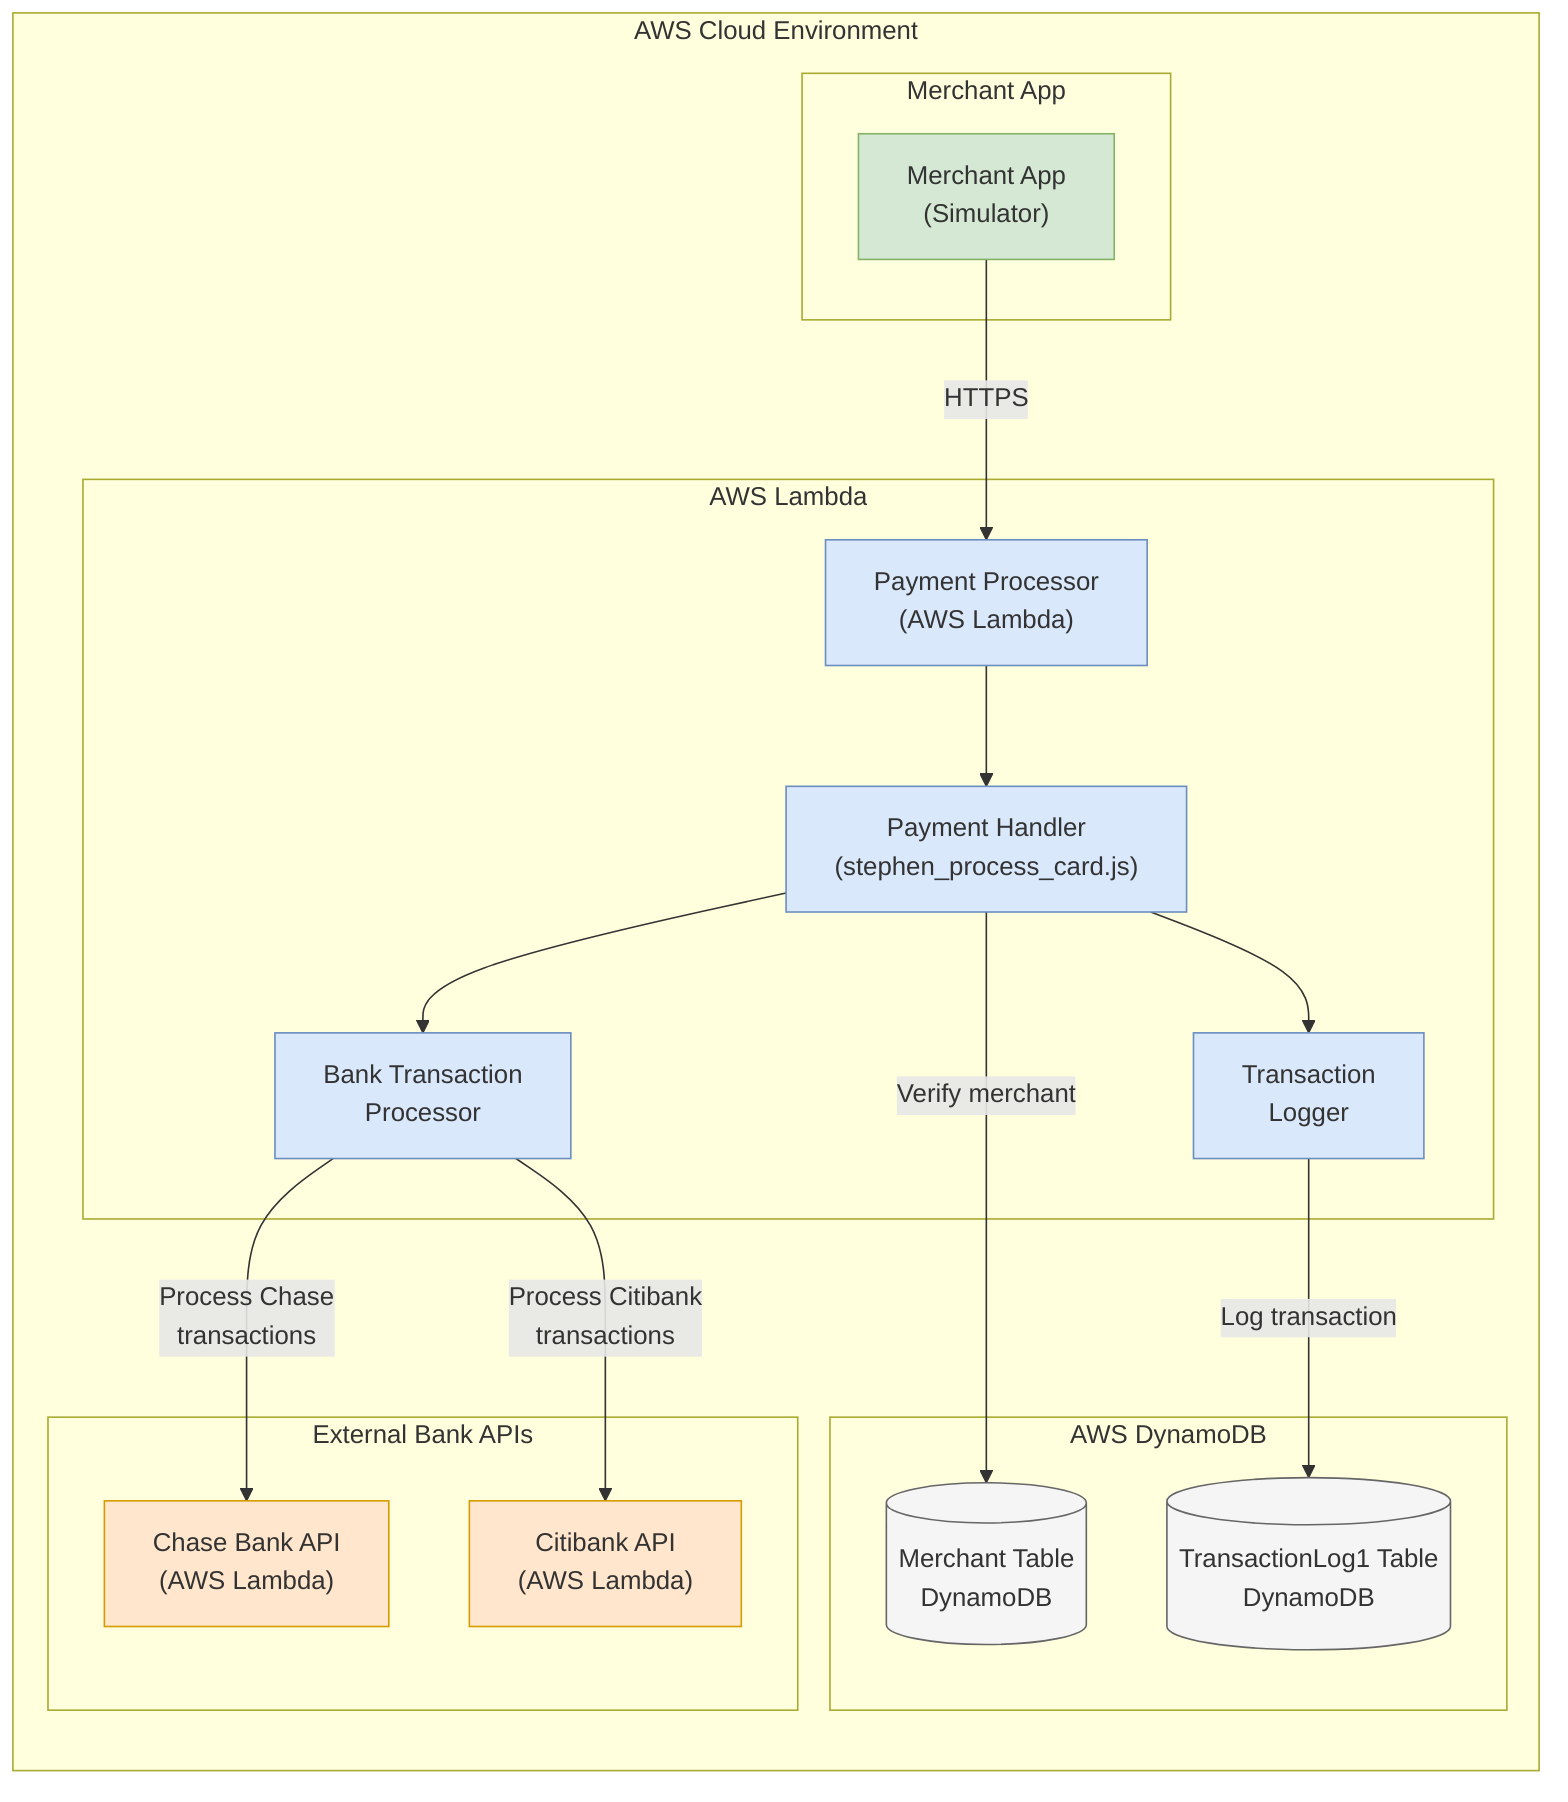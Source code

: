 graph LR
    subgraph "AWS Cloud Environment"
        subgraph "Merchant App"
            MerchantApp["Merchant App<br/>(Simulator)"]:::app
        end
        
        subgraph "AWS Lambda"
            LambdaAPI["Payment Processor<br/>(AWS Lambda)"]:::lambda
            PaymentHandler["Payment Handler<br/>(stephen_process_card.js)"]:::lambda
            BankProcessor["Bank Transaction<br/>Processor"]:::lambda
            TransactionLogger["Transaction<br/>Logger"]:::lambda
        end
        
        subgraph "AWS DynamoDB"
            MerchantTable[("Merchant Table<br/>DynamoDB")]:::database
            TransactionTable[("TransactionLog1 Table<br/>DynamoDB")]:::database
        end
        
        subgraph "External Bank APIs"
            ChaseAPI["Chase Bank API<br/>(AWS Lambda)"]:::external
            CitibankAPI["Citibank API<br/>(AWS Lambda)"]:::external
        end
    end
    
    MerchantApp -->|"HTTPS"| LambdaAPI
    LambdaAPI --> PaymentHandler
    PaymentHandler --> BankProcessor
    PaymentHandler --> TransactionLogger
    PaymentHandler -->|"Verify merchant"| MerchantTable
    TransactionLogger -->|"Log transaction"| TransactionTable
    BankProcessor -->|"Process Chase<br/>transactions"| ChaseAPI
    BankProcessor -->|"Process Citibank<br/>transactions"| CitibankAPI
    
    classDef app fill:#D5E8D4,stroke:#82B366,stroke-width:1px
    classDef lambda fill:#DAE8FC,stroke:#6C8EBF,stroke-width:1px
    classDef database fill:#F5F5F5,stroke:#666666,stroke-width:1px
    classDef external fill:#FFE6CC,stroke:#D79B00,stroke-width:1px